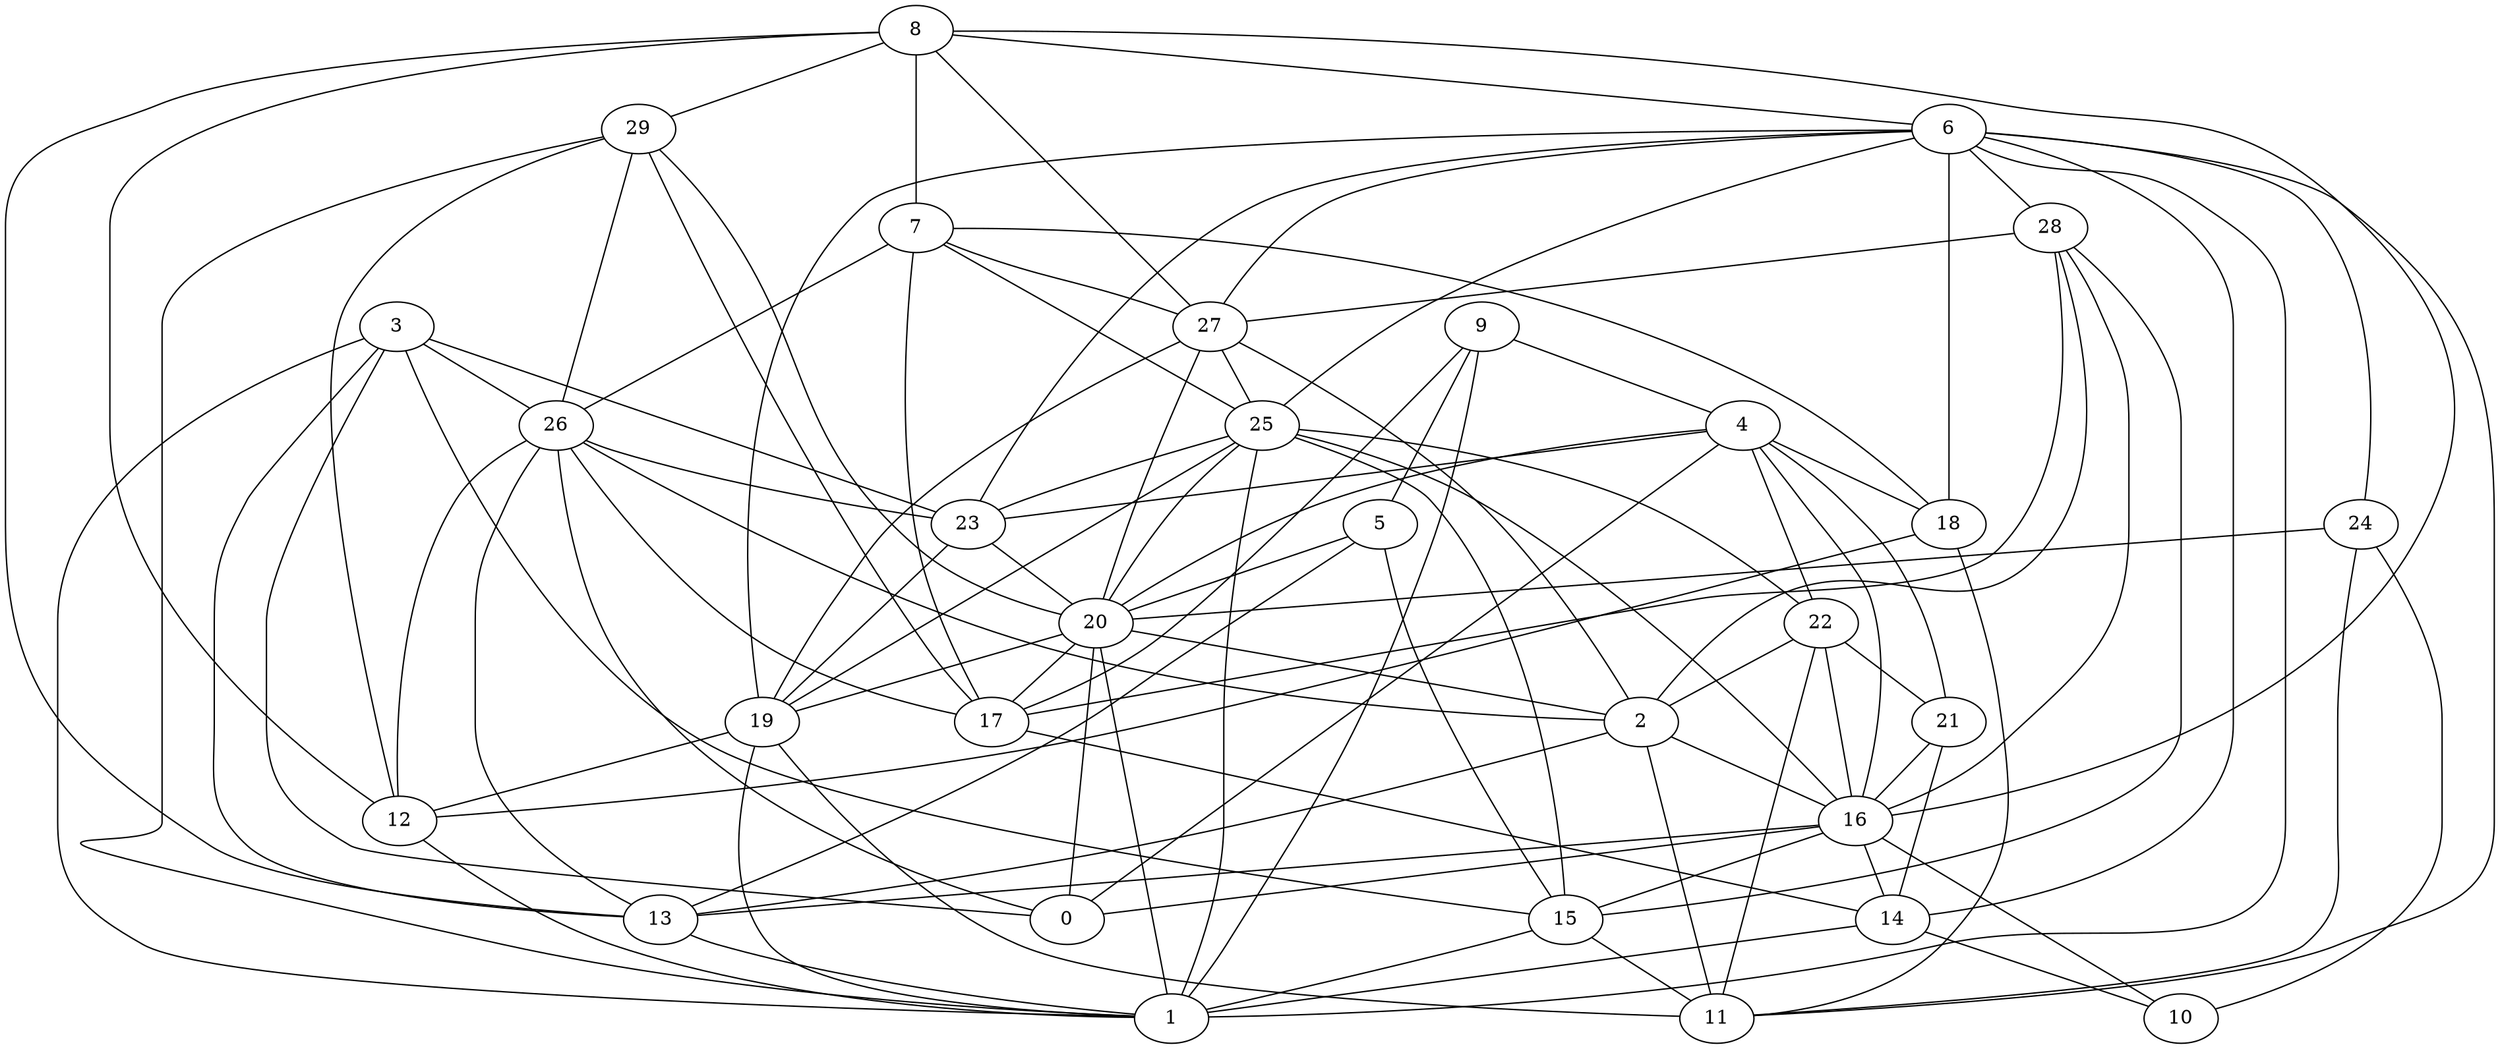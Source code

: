 digraph GG_graph {

subgraph G_graph {
edge [color = black]
"29" -> "26" [dir = none]
"29" -> "20" [dir = none]
"29" -> "12" [dir = none]
"15" -> "1" [dir = none]
"28" -> "2" [dir = none]
"28" -> "27" [dir = none]
"28" -> "16" [dir = none]
"28" -> "15" [dir = none]
"9" -> "4" [dir = none]
"9" -> "17" [dir = none]
"22" -> "16" [dir = none]
"22" -> "11" [dir = none]
"17" -> "14" [dir = none]
"19" -> "12" [dir = none]
"19" -> "1" [dir = none]
"24" -> "20" [dir = none]
"24" -> "11" [dir = none]
"24" -> "10" [dir = none]
"18" -> "12" [dir = none]
"18" -> "11" [dir = none]
"12" -> "1" [dir = none]
"20" -> "2" [dir = none]
"20" -> "17" [dir = none]
"20" -> "0" [dir = none]
"20" -> "1" [dir = none]
"21" -> "16" [dir = none]
"21" -> "14" [dir = none]
"6" -> "23" [dir = none]
"6" -> "11" [dir = none]
"6" -> "1" [dir = none]
"6" -> "27" [dir = none]
"6" -> "28" [dir = none]
"3" -> "0" [dir = none]
"3" -> "1" [dir = none]
"3" -> "26" [dir = none]
"3" -> "13" [dir = none]
"16" -> "13" [dir = none]
"16" -> "14" [dir = none]
"27" -> "19" [dir = none]
"27" -> "20" [dir = none]
"7" -> "26" [dir = none]
"7" -> "27" [dir = none]
"7" -> "17" [dir = none]
"7" -> "18" [dir = none]
"26" -> "13" [dir = none]
"26" -> "0" [dir = none]
"14" -> "10" [dir = none]
"4" -> "21" [dir = none]
"4" -> "20" [dir = none]
"4" -> "22" [dir = none]
"4" -> "23" [dir = none]
"5" -> "15" [dir = none]
"5" -> "20" [dir = none]
"8" -> "13" [dir = none]
"8" -> "16" [dir = none]
"25" -> "16" [dir = none]
"25" -> "1" [dir = none]
"2" -> "16" [dir = none]
"2" -> "13" [dir = none]
"6" -> "18" [dir = none]
"6" -> "24" [dir = none]
"5" -> "13" [dir = none]
"25" -> "19" [dir = none]
"25" -> "15" [dir = none]
"2" -> "11" [dir = none]
"25" -> "23" [dir = none]
"22" -> "2" [dir = none]
"6" -> "19" [dir = none]
"7" -> "25" [dir = none]
"16" -> "10" [dir = none]
"27" -> "2" [dir = none]
"25" -> "22" [dir = none]
"4" -> "16" [dir = none]
"6" -> "25" [dir = none]
"8" -> "27" [dir = none]
"29" -> "17" [dir = none]
"26" -> "23" [dir = none]
"9" -> "5" [dir = none]
"28" -> "17" [dir = none]
"23" -> "19" [dir = none]
"3" -> "23" [dir = none]
"23" -> "20" [dir = none]
"27" -> "25" [dir = none]
"13" -> "1" [dir = none]
"20" -> "19" [dir = none]
"19" -> "11" [dir = none]
"16" -> "0" [dir = none]
"26" -> "12" [dir = none]
"14" -> "1" [dir = none]
"8" -> "6" [dir = none]
"15" -> "11" [dir = none]
"16" -> "15" [dir = none]
"4" -> "18" [dir = none]
"8" -> "7" [dir = none]
"26" -> "17" [dir = none]
"3" -> "15" [dir = none]
"26" -> "2" [dir = none]
"8" -> "12" [dir = none]
"8" -> "29" [dir = none]
"22" -> "21" [dir = none]
"9" -> "1" [dir = none]
"6" -> "14" [dir = none]
"4" -> "0" [dir = none]
"29" -> "1" [dir = none]
"25" -> "20" [dir = none]
}

}
